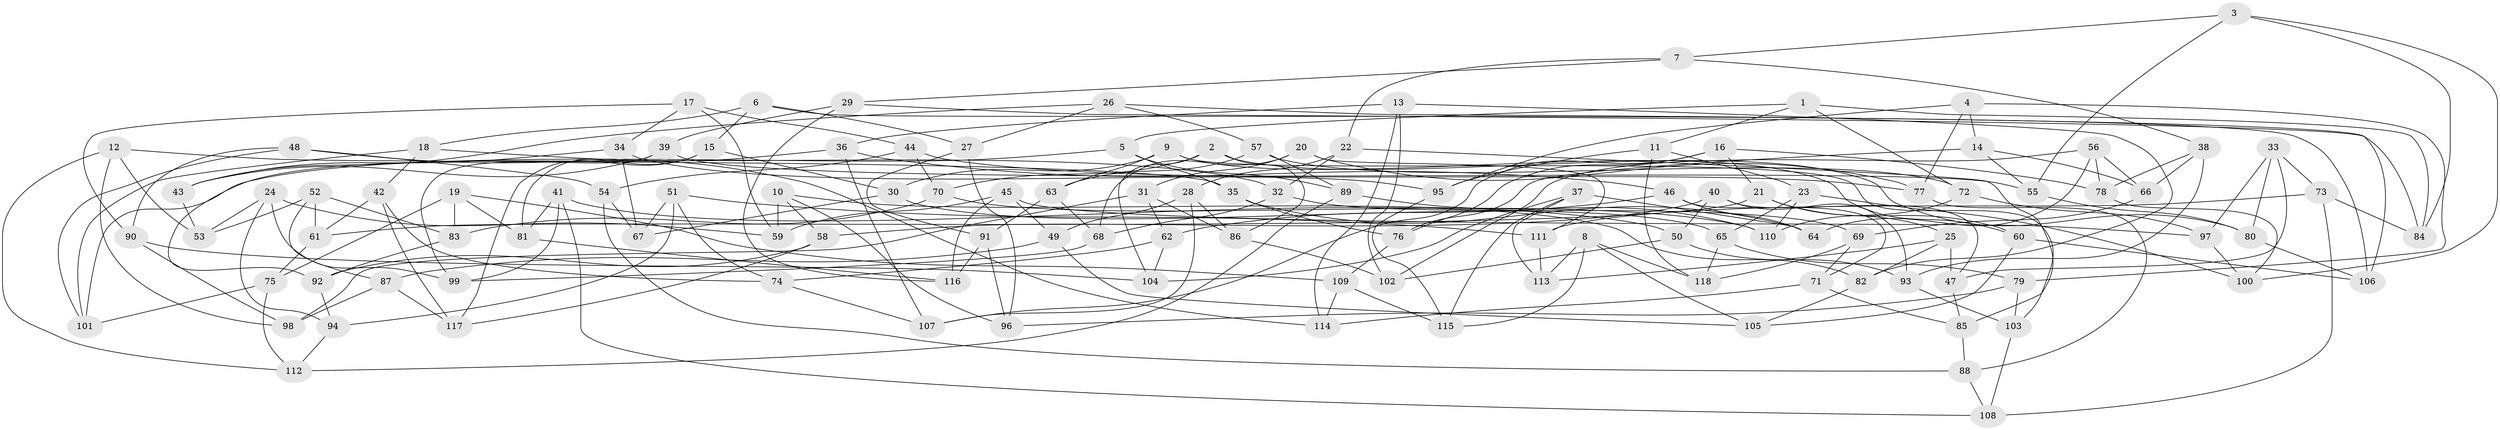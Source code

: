 // Generated by graph-tools (version 1.1) at 2025/11/02/27/25 16:11:49]
// undirected, 118 vertices, 236 edges
graph export_dot {
graph [start="1"]
  node [color=gray90,style=filled];
  1;
  2;
  3;
  4;
  5;
  6;
  7;
  8;
  9;
  10;
  11;
  12;
  13;
  14;
  15;
  16;
  17;
  18;
  19;
  20;
  21;
  22;
  23;
  24;
  25;
  26;
  27;
  28;
  29;
  30;
  31;
  32;
  33;
  34;
  35;
  36;
  37;
  38;
  39;
  40;
  41;
  42;
  43;
  44;
  45;
  46;
  47;
  48;
  49;
  50;
  51;
  52;
  53;
  54;
  55;
  56;
  57;
  58;
  59;
  60;
  61;
  62;
  63;
  64;
  65;
  66;
  67;
  68;
  69;
  70;
  71;
  72;
  73;
  74;
  75;
  76;
  77;
  78;
  79;
  80;
  81;
  82;
  83;
  84;
  85;
  86;
  87;
  88;
  89;
  90;
  91;
  92;
  93;
  94;
  95;
  96;
  97;
  98;
  99;
  100;
  101;
  102;
  103;
  104;
  105;
  106;
  107;
  108;
  109;
  110;
  111;
  112;
  113;
  114;
  115;
  116;
  117;
  118;
  1 -- 72;
  1 -- 5;
  1 -- 11;
  1 -- 84;
  2 -- 80;
  2 -- 70;
  2 -- 104;
  2 -- 86;
  3 -- 100;
  3 -- 55;
  3 -- 7;
  3 -- 84;
  4 -- 95;
  4 -- 14;
  4 -- 79;
  4 -- 77;
  5 -- 89;
  5 -- 101;
  5 -- 35;
  6 -- 27;
  6 -- 106;
  6 -- 18;
  6 -- 15;
  7 -- 22;
  7 -- 38;
  7 -- 29;
  8 -- 118;
  8 -- 115;
  8 -- 113;
  8 -- 105;
  9 -- 30;
  9 -- 63;
  9 -- 60;
  9 -- 103;
  10 -- 96;
  10 -- 59;
  10 -- 50;
  10 -- 58;
  11 -- 118;
  11 -- 95;
  11 -- 23;
  12 -- 35;
  12 -- 98;
  12 -- 53;
  12 -- 112;
  13 -- 102;
  13 -- 114;
  13 -- 36;
  13 -- 82;
  14 -- 55;
  14 -- 66;
  14 -- 76;
  15 -- 81;
  15 -- 117;
  15 -- 30;
  16 -- 21;
  16 -- 107;
  16 -- 78;
  16 -- 76;
  17 -- 90;
  17 -- 34;
  17 -- 59;
  17 -- 44;
  18 -- 101;
  18 -- 42;
  18 -- 32;
  19 -- 83;
  19 -- 81;
  19 -- 109;
  19 -- 75;
  20 -- 111;
  20 -- 68;
  20 -- 77;
  20 -- 31;
  21 -- 60;
  21 -- 25;
  21 -- 61;
  22 -- 32;
  22 -- 85;
  22 -- 28;
  23 -- 100;
  23 -- 65;
  23 -- 110;
  24 -- 99;
  24 -- 53;
  24 -- 59;
  24 -- 94;
  25 -- 47;
  25 -- 113;
  25 -- 82;
  26 -- 106;
  26 -- 27;
  26 -- 57;
  26 -- 43;
  27 -- 91;
  27 -- 96;
  28 -- 49;
  28 -- 107;
  28 -- 86;
  29 -- 116;
  29 -- 39;
  29 -- 84;
  30 -- 67;
  30 -- 65;
  31 -- 62;
  31 -- 98;
  31 -- 86;
  32 -- 68;
  32 -- 69;
  33 -- 73;
  33 -- 47;
  33 -- 80;
  33 -- 97;
  34 -- 95;
  34 -- 43;
  34 -- 67;
  35 -- 64;
  35 -- 76;
  36 -- 46;
  36 -- 107;
  36 -- 92;
  37 -- 104;
  37 -- 113;
  37 -- 64;
  37 -- 115;
  38 -- 78;
  38 -- 66;
  38 -- 93;
  39 -- 99;
  39 -- 43;
  39 -- 55;
  40 -- 58;
  40 -- 93;
  40 -- 50;
  40 -- 47;
  41 -- 82;
  41 -- 81;
  41 -- 99;
  41 -- 108;
  42 -- 61;
  42 -- 74;
  42 -- 117;
  43 -- 53;
  44 -- 77;
  44 -- 54;
  44 -- 70;
  45 -- 116;
  45 -- 59;
  45 -- 97;
  45 -- 49;
  46 -- 64;
  46 -- 62;
  46 -- 71;
  47 -- 85;
  48 -- 90;
  48 -- 114;
  48 -- 54;
  48 -- 101;
  49 -- 87;
  49 -- 105;
  50 -- 93;
  50 -- 102;
  51 -- 111;
  51 -- 94;
  51 -- 67;
  51 -- 74;
  52 -- 61;
  52 -- 87;
  52 -- 83;
  52 -- 53;
  54 -- 88;
  54 -- 67;
  55 -- 80;
  56 -- 78;
  56 -- 64;
  56 -- 66;
  56 -- 102;
  57 -- 63;
  57 -- 72;
  57 -- 89;
  58 -- 117;
  58 -- 92;
  60 -- 105;
  60 -- 106;
  61 -- 75;
  62 -- 74;
  62 -- 104;
  63 -- 91;
  63 -- 68;
  65 -- 118;
  65 -- 79;
  66 -- 69;
  68 -- 99;
  69 -- 71;
  69 -- 118;
  70 -- 110;
  70 -- 83;
  71 -- 85;
  71 -- 114;
  72 -- 97;
  72 -- 110;
  73 -- 108;
  73 -- 84;
  73 -- 111;
  74 -- 107;
  75 -- 101;
  75 -- 112;
  76 -- 109;
  77 -- 88;
  78 -- 100;
  79 -- 96;
  79 -- 103;
  80 -- 106;
  81 -- 116;
  82 -- 105;
  83 -- 92;
  85 -- 88;
  86 -- 102;
  87 -- 117;
  87 -- 98;
  88 -- 108;
  89 -- 110;
  89 -- 112;
  90 -- 98;
  90 -- 104;
  91 -- 96;
  91 -- 116;
  92 -- 94;
  93 -- 103;
  94 -- 112;
  95 -- 115;
  97 -- 100;
  103 -- 108;
  109 -- 115;
  109 -- 114;
  111 -- 113;
}
